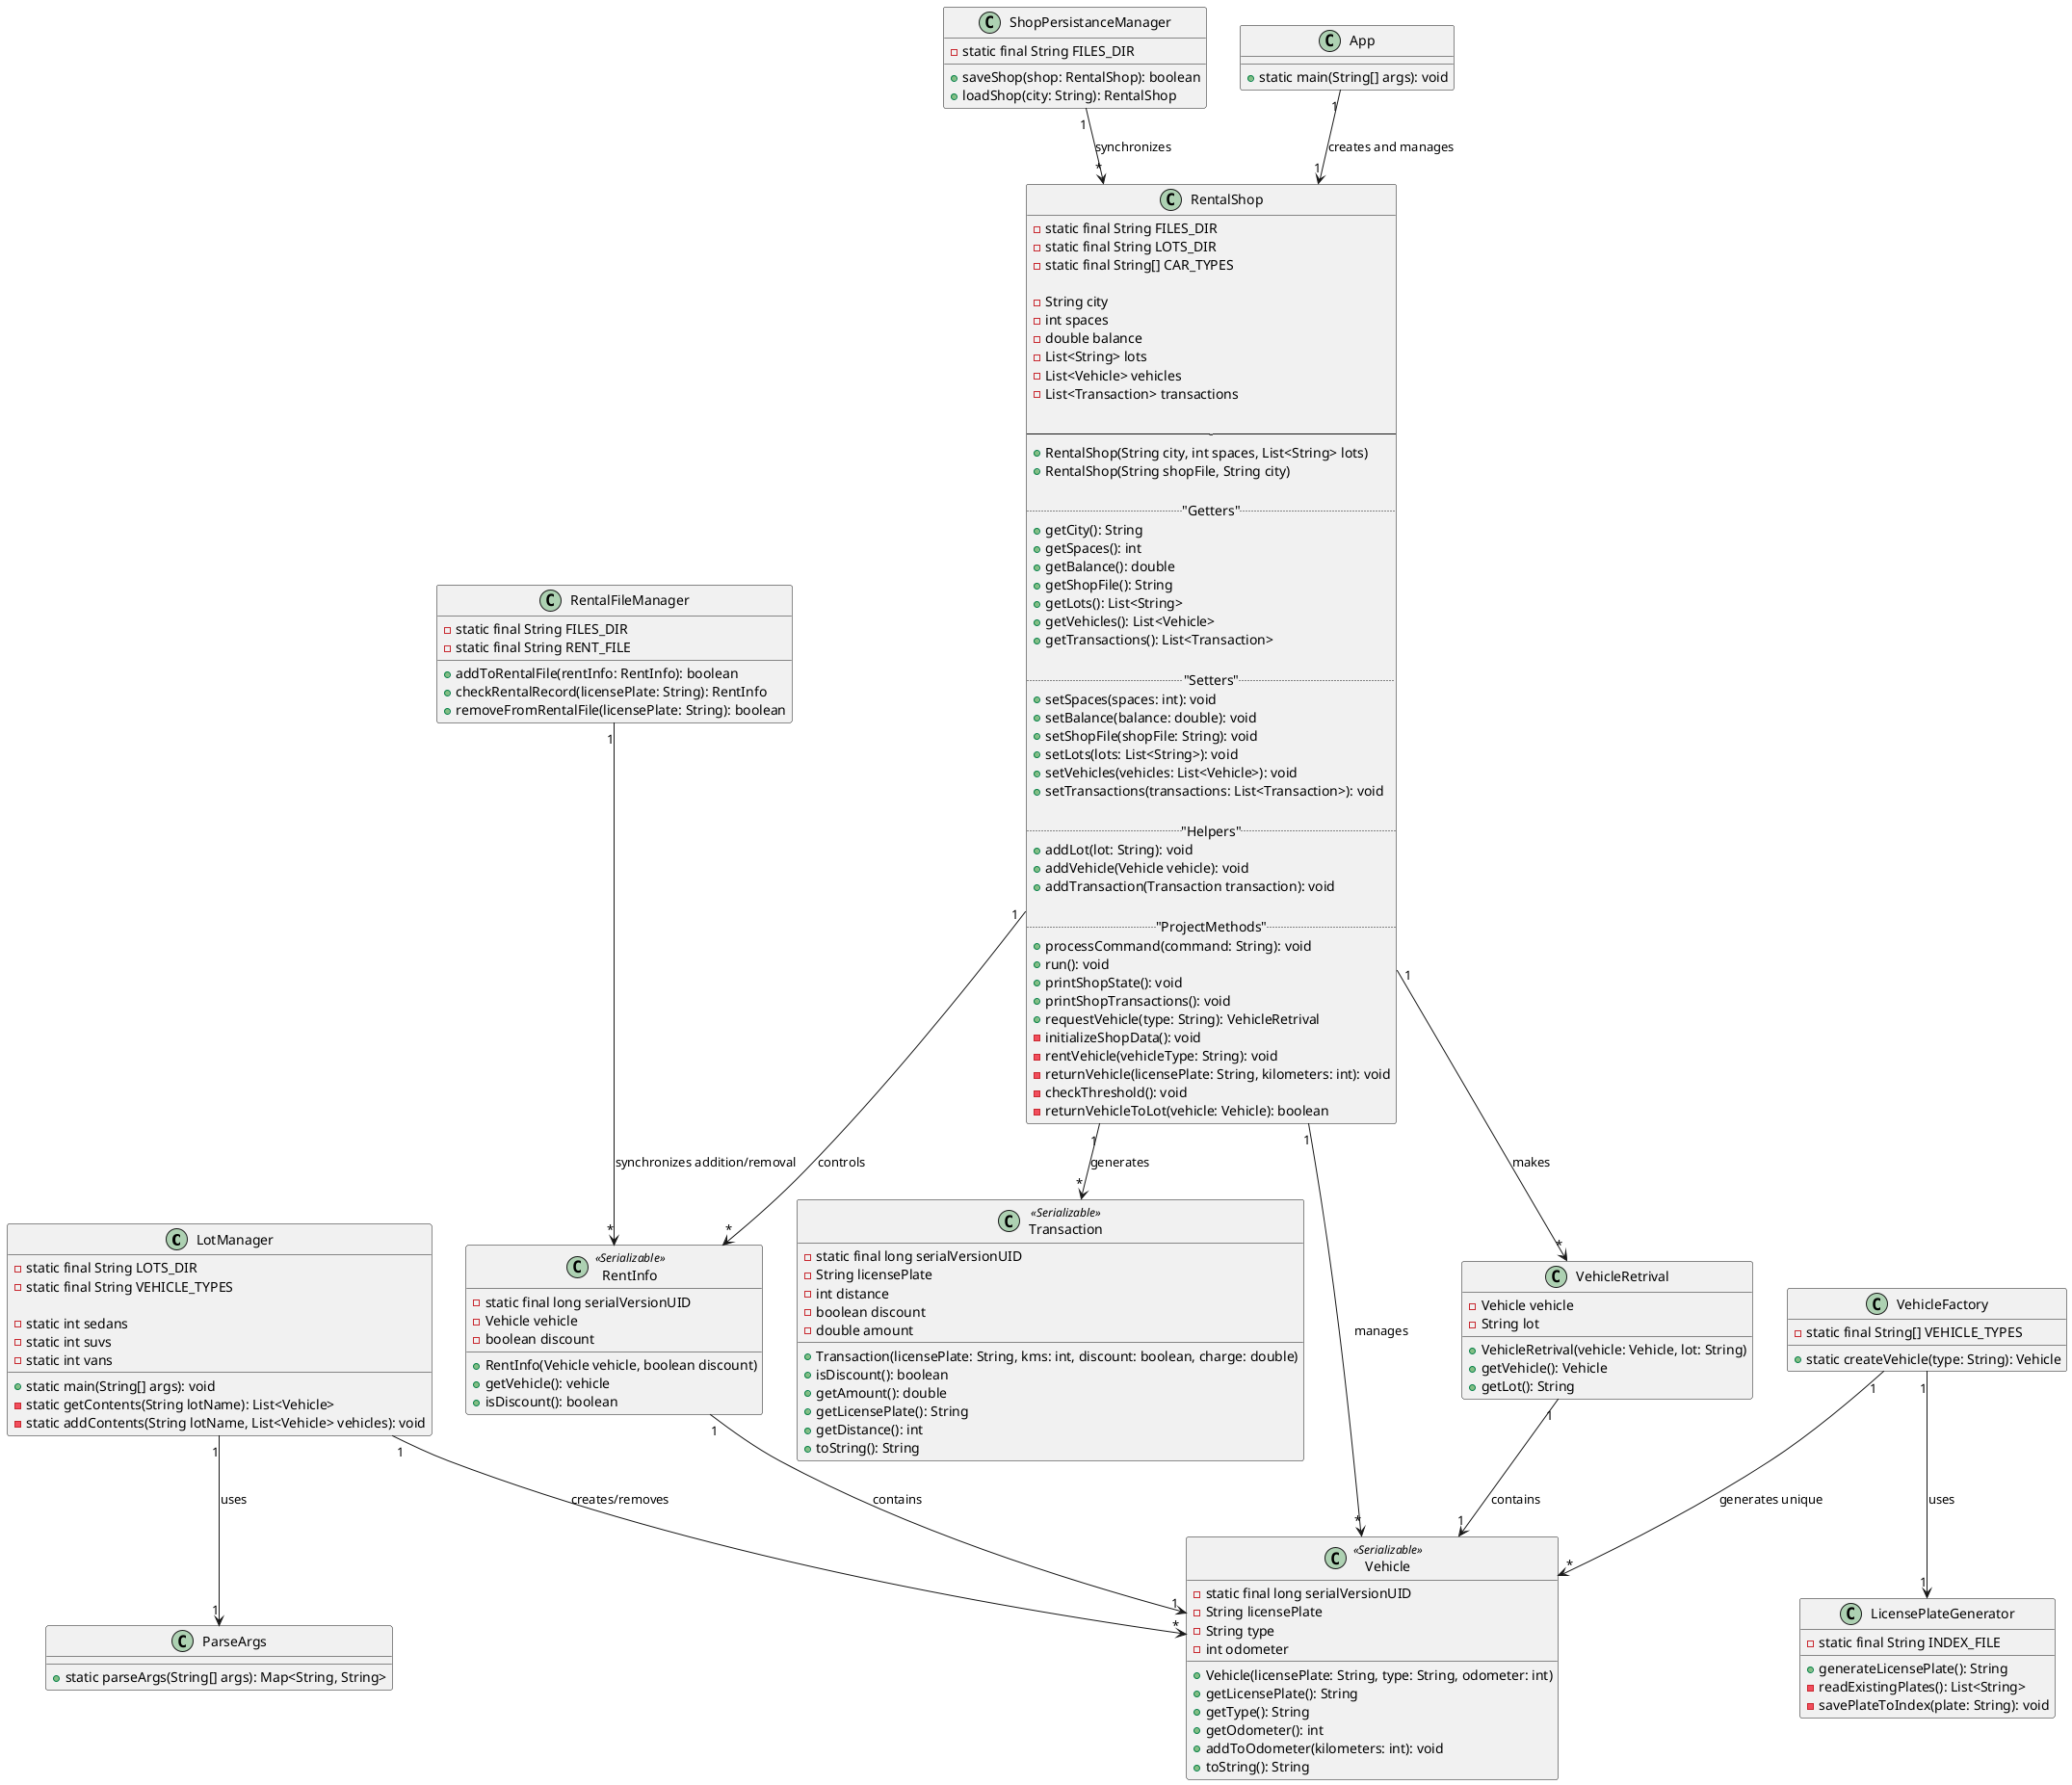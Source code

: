 @startuml ClassDiagram
class LotManager {
    - static final String LOTS_DIR
    - static final String VEHICLE_TYPES

    - static int sedans 
    - static int suvs 
    - static int vans

    + static main(String[] args): void
    - static getContents(String lotName): List<Vehicle>
    - static addContents(String lotName, List<Vehicle> vehicles): void
}

class RentalShop {
    - static final String FILES_DIR
    - static final String LOTS_DIR
    - static final String[] CAR_TYPES

    - String city 
    - int spaces 
    - double balance 
    - List<String> lots 
    - List<Vehicle> vehicles 
    - List<Transaction> transactions

    -----
    + RentalShop(String city, int spaces, List<String> lots)
    + RentalShop(String shopFile, String city)

    .."Getters"..
    + getCity(): String
    + getSpaces(): int
    + getBalance(): double
    + getShopFile(): String 
    + getLots(): List<String>
    + getVehicles(): List<Vehicle>
    + getTransactions(): List<Transaction>

    .."Setters"..
    + setSpaces(spaces: int): void
    + setBalance(balance: double): void
    + setShopFile(shopFile: String): void
    + setLots(lots: List<String>): void
    + setVehicles(vehicles: List<Vehicle>): void
    + setTransactions(transactions: List<Transaction>): void

    .."Helpers"..
    + addLot(lot: String): void
    + addVehicle(Vehicle vehicle): void
    + addTransaction(Transaction transaction): void

    .."ProjectMethods"..
    + processCommand(command: String): void
    + run(): void
    + printShopState(): void
    + printShopTransactions(): void
    + requestVehicle(type: String): VehicleRetrival
    - initializeShopData(): void
    - rentVehicle(vehicleType: String): void
    - returnVehicle(licensePlate: String, kilometers: int): void
    - checkThreshold(): void
    - returnVehicleToLot(vehicle: Vehicle): boolean 
}

class RentInfo <<Serializable>> {
    - static final long serialVersionUID
    - Vehicle vehicle 
    - boolean discount

    + RentInfo(Vehicle vehicle, boolean discount)
    + getVehicle(): vehicle
    + isDiscount(): boolean
}

class Transaction <<Serializable>> {
    - static final long serialVersionUID
    - String licensePlate
    - int distance
    - boolean discount 
    - double amount 
    + Transaction(licensePlate: String, kms: int, discount: boolean, charge: double)
    + isDiscount(): boolean
    + getAmount(): double
    + getLicensePlate(): String
    + getDistance(): int
    + toString(): String
}

class Vehicle <<Serializable>> {
    - static final long serialVersionUID
    - String licensePlate
    - String type
    - int odometer
    + Vehicle(licensePlate: String, type: String, odometer: int)
    + getLicensePlate(): String
    + getType(): String
    + getOdometer(): int
    + addToOdometer(kilometers: int): void
    + toString(): String
}

class VehicleRetrival {
    - Vehicle vehicle
    - String lot
    + VehicleRetrival(vehicle: Vehicle, lot: String)
    + getVehicle(): Vehicle
    + getLot(): String
}

class LicensePlateGenerator {
    - static final String INDEX_FILE
    + generateLicensePlate(): String
    - readExistingPlates(): List<String>
    - savePlateToIndex(plate: String): void
}

class ParseArgs {
    + static parseArgs(String[] args): Map<String, String>
}

class RentalFileManager {
    - static final String FILES_DIR
    - static final String RENT_FILE
    + addToRentalFile(rentInfo: RentInfo): boolean
    + checkRentalRecord(licensePlate: String): RentInfo
    + removeFromRentalFile(licensePlate: String): boolean
}

class ShopPersistanceManager {
    - static final String FILES_DIR
    + saveShop(shop: RentalShop): boolean
    + loadShop(city: String): RentalShop
}

class VehicleFactory {
    - static final String[] VEHICLE_TYPES
    + static createVehicle(type: String): Vehicle
}

class App {
    + static main(String[] args): void 
}

App "1" --> "1" RentalShop : "creates and manages"
LotManager "1" --> "1" ParseArgs : "uses"
LotManager "1" --> "*" Vehicle : "creates/removes"
RentalShop "1" --> "*" Vehicle : "manages" 
RentalShop "1" --> "*" Transaction : "generates"
RentalShop "1" --> "*" RentInfo : "controls"
RentalShop "1" --> "*" VehicleRetrival : "makes"
VehicleRetrival "1" --> "1" Vehicle : "contains"
RentInfo "1" --> "1" Vehicle : "contains"
RentalFileManager "1" --> "*" RentInfo : "synchronizes addition/removal"
ShopPersistanceManager "1" --> "*" RentalShop : "synchronizes"
VehicleFactory "1" --> "*" Vehicle : "generates unique"
VehicleFactory "1" --> "1" LicensePlateGenerator : "uses"
@enduml